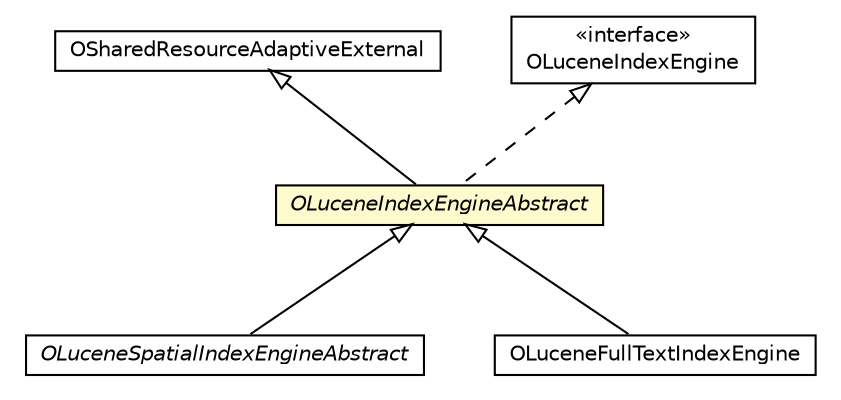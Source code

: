 #!/usr/local/bin/dot
#
# Class diagram 
# Generated by UMLGraph version R5_6-24-gf6e263 (http://www.umlgraph.org/)
#

digraph G {
	edge [fontname="Helvetica",fontsize=10,labelfontname="Helvetica",labelfontsize=10];
	node [fontname="Helvetica",fontsize=10,shape=plaintext];
	nodesep=0.25;
	ranksep=0.5;
	// com.orientechnologies.common.concur.resource.OSharedResourceAdaptiveExternal
	c4346115 [label=<<table title="com.orientechnologies.common.concur.resource.OSharedResourceAdaptiveExternal" border="0" cellborder="1" cellspacing="0" cellpadding="2" port="p" href="../../common/concur/resource/OSharedResourceAdaptiveExternal.html">
		<tr><td><table border="0" cellspacing="0" cellpadding="1">
<tr><td align="center" balign="center"> OSharedResourceAdaptiveExternal </td></tr>
		</table></td></tr>
		</table>>, URL="../../common/concur/resource/OSharedResourceAdaptiveExternal.html", fontname="Helvetica", fontcolor="black", fontsize=10.0];
	// com.orientechnologies.spatial.engine.OLuceneSpatialIndexEngineAbstract
	c4348604 [label=<<table title="com.orientechnologies.spatial.engine.OLuceneSpatialIndexEngineAbstract" border="0" cellborder="1" cellspacing="0" cellpadding="2" port="p" href="../../spatial/engine/OLuceneSpatialIndexEngineAbstract.html">
		<tr><td><table border="0" cellspacing="0" cellpadding="1">
<tr><td align="center" balign="center"><font face="Helvetica-Oblique"> OLuceneSpatialIndexEngineAbstract </font></td></tr>
		</table></td></tr>
		</table>>, URL="../../spatial/engine/OLuceneSpatialIndexEngineAbstract.html", fontname="Helvetica", fontcolor="black", fontsize=10.0];
	// com.orientechnologies.lucene.engine.OLuceneIndexEngineAbstract
	c4348662 [label=<<table title="com.orientechnologies.lucene.engine.OLuceneIndexEngineAbstract" border="0" cellborder="1" cellspacing="0" cellpadding="2" port="p" bgcolor="lemonChiffon" href="./OLuceneIndexEngineAbstract.html">
		<tr><td><table border="0" cellspacing="0" cellpadding="1">
<tr><td align="center" balign="center"><font face="Helvetica-Oblique"> OLuceneIndexEngineAbstract </font></td></tr>
		</table></td></tr>
		</table>>, URL="./OLuceneIndexEngineAbstract.html", fontname="Helvetica", fontcolor="black", fontsize=10.0];
	// com.orientechnologies.lucene.engine.OLuceneFullTextIndexEngine
	c4348663 [label=<<table title="com.orientechnologies.lucene.engine.OLuceneFullTextIndexEngine" border="0" cellborder="1" cellspacing="0" cellpadding="2" port="p" href="./OLuceneFullTextIndexEngine.html">
		<tr><td><table border="0" cellspacing="0" cellpadding="1">
<tr><td align="center" balign="center"> OLuceneFullTextIndexEngine </td></tr>
		</table></td></tr>
		</table>>, URL="./OLuceneFullTextIndexEngine.html", fontname="Helvetica", fontcolor="black", fontsize=10.0];
	// com.orientechnologies.lucene.engine.OLuceneIndexEngine
	c4348664 [label=<<table title="com.orientechnologies.lucene.engine.OLuceneIndexEngine" border="0" cellborder="1" cellspacing="0" cellpadding="2" port="p" href="./OLuceneIndexEngine.html">
		<tr><td><table border="0" cellspacing="0" cellpadding="1">
<tr><td align="center" balign="center"> &#171;interface&#187; </td></tr>
<tr><td align="center" balign="center"> OLuceneIndexEngine </td></tr>
		</table></td></tr>
		</table>>, URL="./OLuceneIndexEngine.html", fontname="Helvetica", fontcolor="black", fontsize=10.0];
	//com.orientechnologies.spatial.engine.OLuceneSpatialIndexEngineAbstract extends com.orientechnologies.lucene.engine.OLuceneIndexEngineAbstract
	c4348662:p -> c4348604:p [dir=back,arrowtail=empty];
	//com.orientechnologies.lucene.engine.OLuceneIndexEngineAbstract extends com.orientechnologies.common.concur.resource.OSharedResourceAdaptiveExternal
	c4346115:p -> c4348662:p [dir=back,arrowtail=empty];
	//com.orientechnologies.lucene.engine.OLuceneIndexEngineAbstract implements com.orientechnologies.lucene.engine.OLuceneIndexEngine
	c4348664:p -> c4348662:p [dir=back,arrowtail=empty,style=dashed];
	//com.orientechnologies.lucene.engine.OLuceneFullTextIndexEngine extends com.orientechnologies.lucene.engine.OLuceneIndexEngineAbstract
	c4348662:p -> c4348663:p [dir=back,arrowtail=empty];
}

